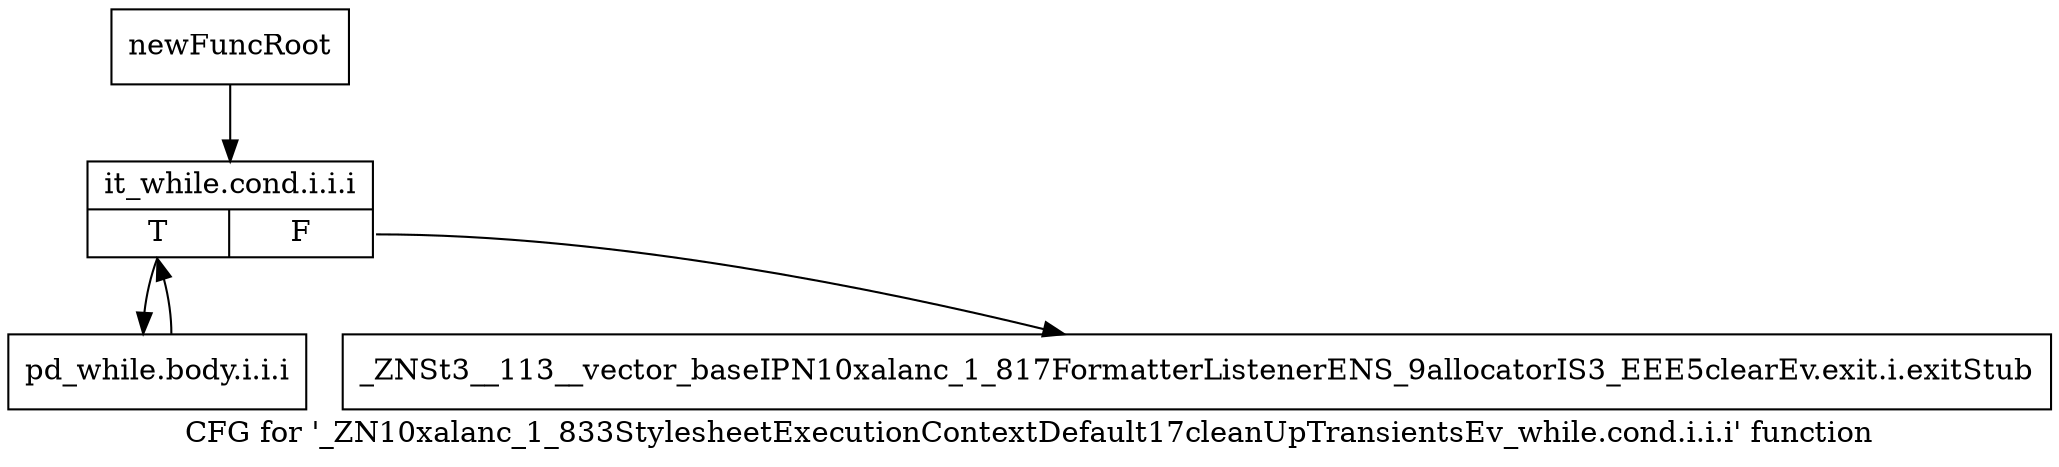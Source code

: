 digraph "CFG for '_ZN10xalanc_1_833StylesheetExecutionContextDefault17cleanUpTransientsEv_while.cond.i.i.i' function" {
	label="CFG for '_ZN10xalanc_1_833StylesheetExecutionContextDefault17cleanUpTransientsEv_while.cond.i.i.i' function";

	Node0xa0527e0 [shape=record,label="{newFuncRoot}"];
	Node0xa0527e0 -> Node0xa052880;
	Node0xa052830 [shape=record,label="{_ZNSt3__113__vector_baseIPN10xalanc_1_817FormatterListenerENS_9allocatorIS3_EEE5clearEv.exit.i.exitStub}"];
	Node0xa052880 [shape=record,label="{it_while.cond.i.i.i|{<s0>T|<s1>F}}"];
	Node0xa052880:s0 -> Node0xa0528d0;
	Node0xa052880:s1 -> Node0xa052830;
	Node0xa0528d0 [shape=record,label="{pd_while.body.i.i.i}"];
	Node0xa0528d0 -> Node0xa052880;
}
